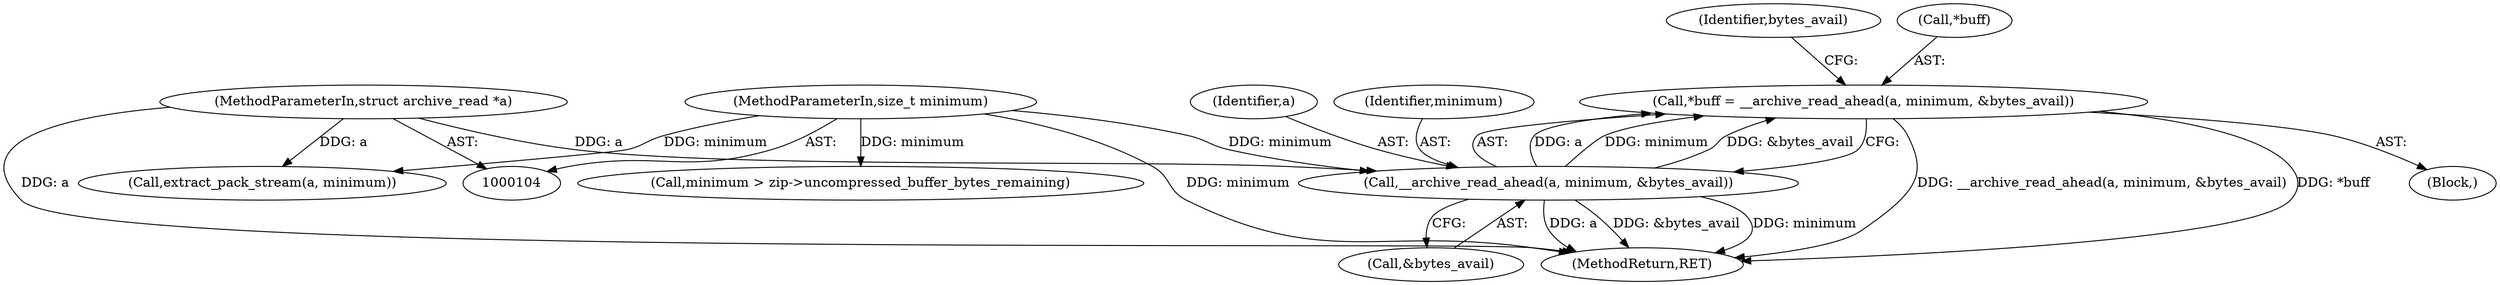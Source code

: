 digraph "0_libarchive_65a23f5dbee4497064e9bb467f81138a62b0dae1@API" {
"1000137" [label="(Call,*buff = __archive_read_ahead(a, minimum, &bytes_avail))"];
"1000140" [label="(Call,__archive_read_ahead(a, minimum, &bytes_avail))"];
"1000105" [label="(MethodParameterIn,struct archive_read *a)"];
"1000108" [label="(MethodParameterIn,size_t minimum)"];
"1000137" [label="(Call,*buff = __archive_read_ahead(a, minimum, &bytes_avail))"];
"1000143" [label="(Call,&bytes_avail)"];
"1000261" [label="(MethodReturn,RET)"];
"1000136" [label="(Block,)"];
"1000141" [label="(Identifier,a)"];
"1000140" [label="(Call,__archive_read_ahead(a, minimum, &bytes_avail))"];
"1000108" [label="(MethodParameterIn,size_t minimum)"];
"1000147" [label="(Identifier,bytes_avail)"];
"1000142" [label="(Identifier,minimum)"];
"1000218" [label="(Call,extract_pack_stream(a, minimum))"];
"1000210" [label="(Call,minimum > zip->uncompressed_buffer_bytes_remaining)"];
"1000105" [label="(MethodParameterIn,struct archive_read *a)"];
"1000138" [label="(Call,*buff)"];
"1000137" -> "1000136"  [label="AST: "];
"1000137" -> "1000140"  [label="CFG: "];
"1000138" -> "1000137"  [label="AST: "];
"1000140" -> "1000137"  [label="AST: "];
"1000147" -> "1000137"  [label="CFG: "];
"1000137" -> "1000261"  [label="DDG: __archive_read_ahead(a, minimum, &bytes_avail)"];
"1000137" -> "1000261"  [label="DDG: *buff"];
"1000140" -> "1000137"  [label="DDG: a"];
"1000140" -> "1000137"  [label="DDG: minimum"];
"1000140" -> "1000137"  [label="DDG: &bytes_avail"];
"1000140" -> "1000143"  [label="CFG: "];
"1000141" -> "1000140"  [label="AST: "];
"1000142" -> "1000140"  [label="AST: "];
"1000143" -> "1000140"  [label="AST: "];
"1000140" -> "1000261"  [label="DDG: minimum"];
"1000140" -> "1000261"  [label="DDG: a"];
"1000140" -> "1000261"  [label="DDG: &bytes_avail"];
"1000105" -> "1000140"  [label="DDG: a"];
"1000108" -> "1000140"  [label="DDG: minimum"];
"1000105" -> "1000104"  [label="AST: "];
"1000105" -> "1000261"  [label="DDG: a"];
"1000105" -> "1000218"  [label="DDG: a"];
"1000108" -> "1000104"  [label="AST: "];
"1000108" -> "1000261"  [label="DDG: minimum"];
"1000108" -> "1000210"  [label="DDG: minimum"];
"1000108" -> "1000218"  [label="DDG: minimum"];
}
